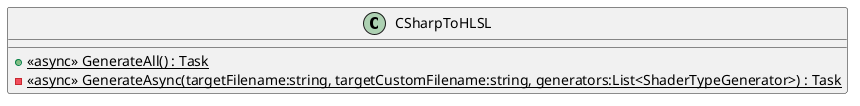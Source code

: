@startuml
class CSharpToHLSL {
    + {static} <<async>> GenerateAll() : Task
    - {static} <<async>> GenerateAsync(targetFilename:string, targetCustomFilename:string, generators:List<ShaderTypeGenerator>) : Task
}
@enduml
